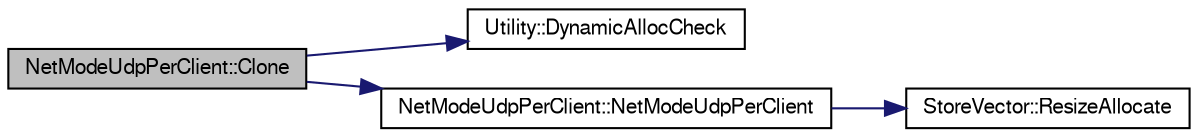 digraph G
{
  edge [fontname="FreeSans",fontsize="10",labelfontname="FreeSans",labelfontsize="10"];
  node [fontname="FreeSans",fontsize="10",shape=record];
  rankdir=LR;
  Node1 [label="NetModeUdpPerClient::Clone",height=0.2,width=0.4,color="black", fillcolor="grey75", style="filled" fontcolor="black"];
  Node1 -> Node2 [color="midnightblue",fontsize="10",style="solid",fontname="FreeSans"];
  Node2 [label="Utility::DynamicAllocCheck",height=0.2,width=0.4,color="black", fillcolor="white", style="filled",URL="$class_utility.html#ae9b88a37dc2e95519c938e673dd3de2c"];
  Node1 -> Node3 [color="midnightblue",fontsize="10",style="solid",fontname="FreeSans"];
  Node3 [label="NetModeUdpPerClient::NetModeUdpPerClient",height=0.2,width=0.4,color="black", fillcolor="white", style="filled",URL="$class_net_mode_udp_per_client.html#af40eac2bfbb55735a42ee6c33b7c894a"];
  Node3 -> Node4 [color="midnightblue",fontsize="10",style="solid",fontname="FreeSans"];
  Node4 [label="StoreVector::ResizeAllocate",height=0.2,width=0.4,color="black", fillcolor="white", style="filled",URL="$class_store_vector.html#a1543ced25b1b5f154462d3f274434bad"];
}
